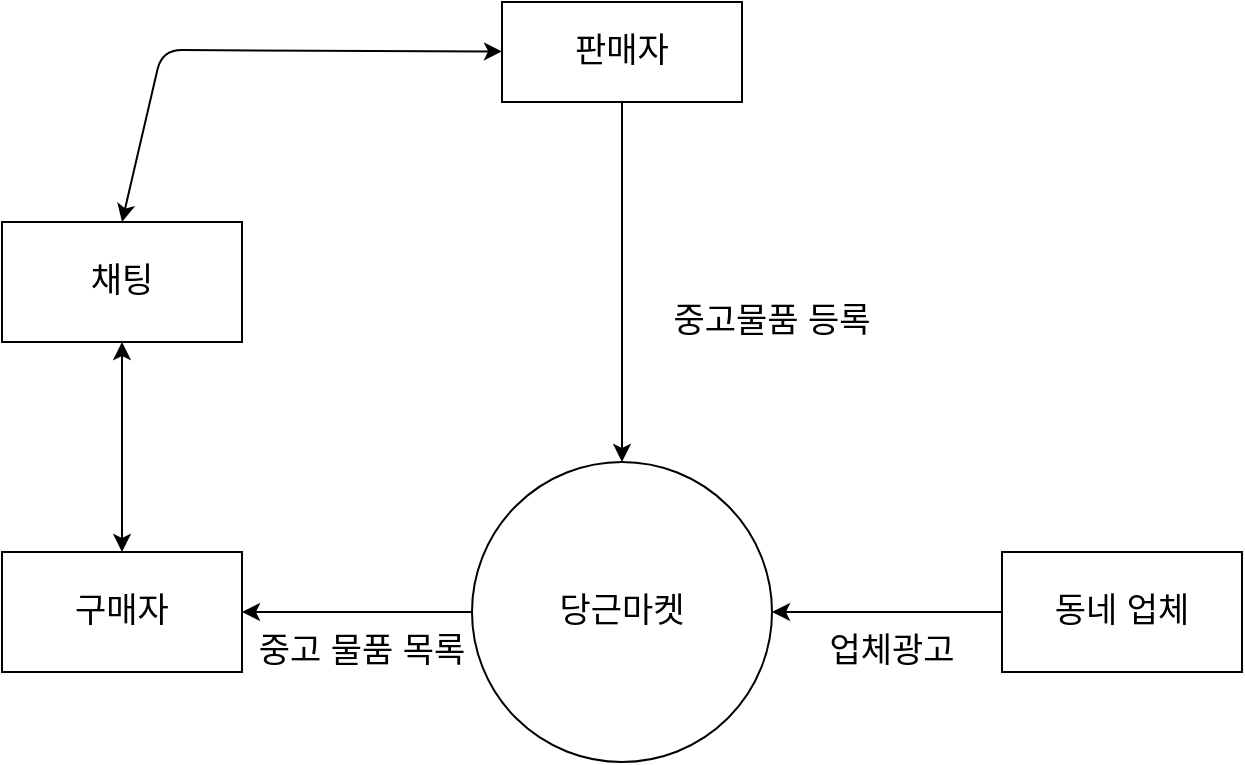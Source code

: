 <mxfile version="13.6.10" type="github">
  <diagram id="2eBaNiK83SsfWGN7OqTg" name="Page-1">
    <mxGraphModel dx="1117" dy="670" grid="1" gridSize="10" guides="1" tooltips="1" connect="1" arrows="1" fold="1" page="1" pageScale="1" pageWidth="827" pageHeight="1169" math="0" shadow="0">
      <root>
        <mxCell id="0" />
        <mxCell id="1" parent="0" />
        <mxCell id="iDiovrbEPyYLWm7U3jqZ-9" style="edgeStyle=orthogonalEdgeStyle;rounded=0;orthogonalLoop=1;jettySize=auto;html=1;fontFamily=Helvetica;fontSize=17;" edge="1" parent="1" source="iDiovrbEPyYLWm7U3jqZ-1" target="iDiovrbEPyYLWm7U3jqZ-5">
          <mxGeometry relative="1" as="geometry" />
        </mxCell>
        <mxCell id="iDiovrbEPyYLWm7U3jqZ-1" value="당근마켓" style="ellipse;whiteSpace=wrap;html=1;aspect=fixed;fontFamily=Helvetica;fontSize=17;" vertex="1" parent="1">
          <mxGeometry x="315" y="370" width="150" height="150" as="geometry" />
        </mxCell>
        <mxCell id="iDiovrbEPyYLWm7U3jqZ-16" style="edgeStyle=orthogonalEdgeStyle;rounded=0;orthogonalLoop=1;jettySize=auto;html=1;fontFamily=Helvetica;fontSize=17;" edge="1" parent="1" source="iDiovrbEPyYLWm7U3jqZ-3" target="iDiovrbEPyYLWm7U3jqZ-1">
          <mxGeometry relative="1" as="geometry" />
        </mxCell>
        <mxCell id="iDiovrbEPyYLWm7U3jqZ-3" value="판매자" style="rounded=0;whiteSpace=wrap;html=1;fontFamily=Helvetica;fontSize=17;" vertex="1" parent="1">
          <mxGeometry x="330" y="140" width="120" height="50" as="geometry" />
        </mxCell>
        <mxCell id="iDiovrbEPyYLWm7U3jqZ-18" style="edgeStyle=orthogonalEdgeStyle;rounded=0;orthogonalLoop=1;jettySize=auto;html=1;fontFamily=Helvetica;fontSize=17;" edge="1" parent="1" source="iDiovrbEPyYLWm7U3jqZ-4" target="iDiovrbEPyYLWm7U3jqZ-1">
          <mxGeometry relative="1" as="geometry" />
        </mxCell>
        <mxCell id="iDiovrbEPyYLWm7U3jqZ-4" value="동네 업체" style="rounded=0;whiteSpace=wrap;html=1;fontFamily=Helvetica;fontSize=17;" vertex="1" parent="1">
          <mxGeometry x="580" y="415" width="120" height="60" as="geometry" />
        </mxCell>
        <mxCell id="iDiovrbEPyYLWm7U3jqZ-5" value="구매자" style="rounded=0;whiteSpace=wrap;html=1;fontFamily=Helvetica;fontSize=17;" vertex="1" parent="1">
          <mxGeometry x="80" y="415" width="120" height="60" as="geometry" />
        </mxCell>
        <mxCell id="iDiovrbEPyYLWm7U3jqZ-8" value="중고물품 등록" style="text;html=1;strokeColor=none;fillColor=none;align=center;verticalAlign=middle;whiteSpace=wrap;rounded=0;fontFamily=Helvetica;fontSize=17;" vertex="1" parent="1">
          <mxGeometry x="400" y="290" width="130" height="20" as="geometry" />
        </mxCell>
        <mxCell id="iDiovrbEPyYLWm7U3jqZ-10" value="중고 물품 목록" style="text;html=1;strokeColor=none;fillColor=none;align=center;verticalAlign=middle;whiteSpace=wrap;rounded=0;fontFamily=Helvetica;fontSize=17;" vertex="1" parent="1">
          <mxGeometry x="190" y="455" width="140" height="20" as="geometry" />
        </mxCell>
        <mxCell id="iDiovrbEPyYLWm7U3jqZ-12" value="채팅" style="rounded=0;whiteSpace=wrap;html=1;fontFamily=Helvetica;fontSize=17;" vertex="1" parent="1">
          <mxGeometry x="80" y="250" width="120" height="60" as="geometry" />
        </mxCell>
        <mxCell id="iDiovrbEPyYLWm7U3jqZ-14" value="" style="endArrow=classic;startArrow=classic;html=1;fontFamily=Helvetica;fontSize=17;entryX=0.5;entryY=1;entryDx=0;entryDy=0;" edge="1" parent="1" source="iDiovrbEPyYLWm7U3jqZ-5" target="iDiovrbEPyYLWm7U3jqZ-12">
          <mxGeometry width="50" height="50" relative="1" as="geometry">
            <mxPoint x="340" y="390" as="sourcePoint" />
            <mxPoint x="390" y="340" as="targetPoint" />
          </mxGeometry>
        </mxCell>
        <mxCell id="iDiovrbEPyYLWm7U3jqZ-15" value="" style="endArrow=classic;startArrow=classic;html=1;fontFamily=Helvetica;fontSize=17;exitX=0.5;exitY=0;exitDx=0;exitDy=0;" edge="1" parent="1" source="iDiovrbEPyYLWm7U3jqZ-12" target="iDiovrbEPyYLWm7U3jqZ-3">
          <mxGeometry width="50" height="50" relative="1" as="geometry">
            <mxPoint x="190.001" y="250" as="sourcePoint" />
            <mxPoint x="228.89" y="145.0" as="targetPoint" />
            <Array as="points">
              <mxPoint x="160" y="164" />
            </Array>
          </mxGeometry>
        </mxCell>
        <mxCell id="iDiovrbEPyYLWm7U3jqZ-19" value="업체광고" style="text;html=1;strokeColor=none;fillColor=none;align=center;verticalAlign=middle;whiteSpace=wrap;rounded=0;fontFamily=Helvetica;fontSize=17;" vertex="1" parent="1">
          <mxGeometry x="490" y="455" width="70" height="20" as="geometry" />
        </mxCell>
      </root>
    </mxGraphModel>
  </diagram>
</mxfile>
